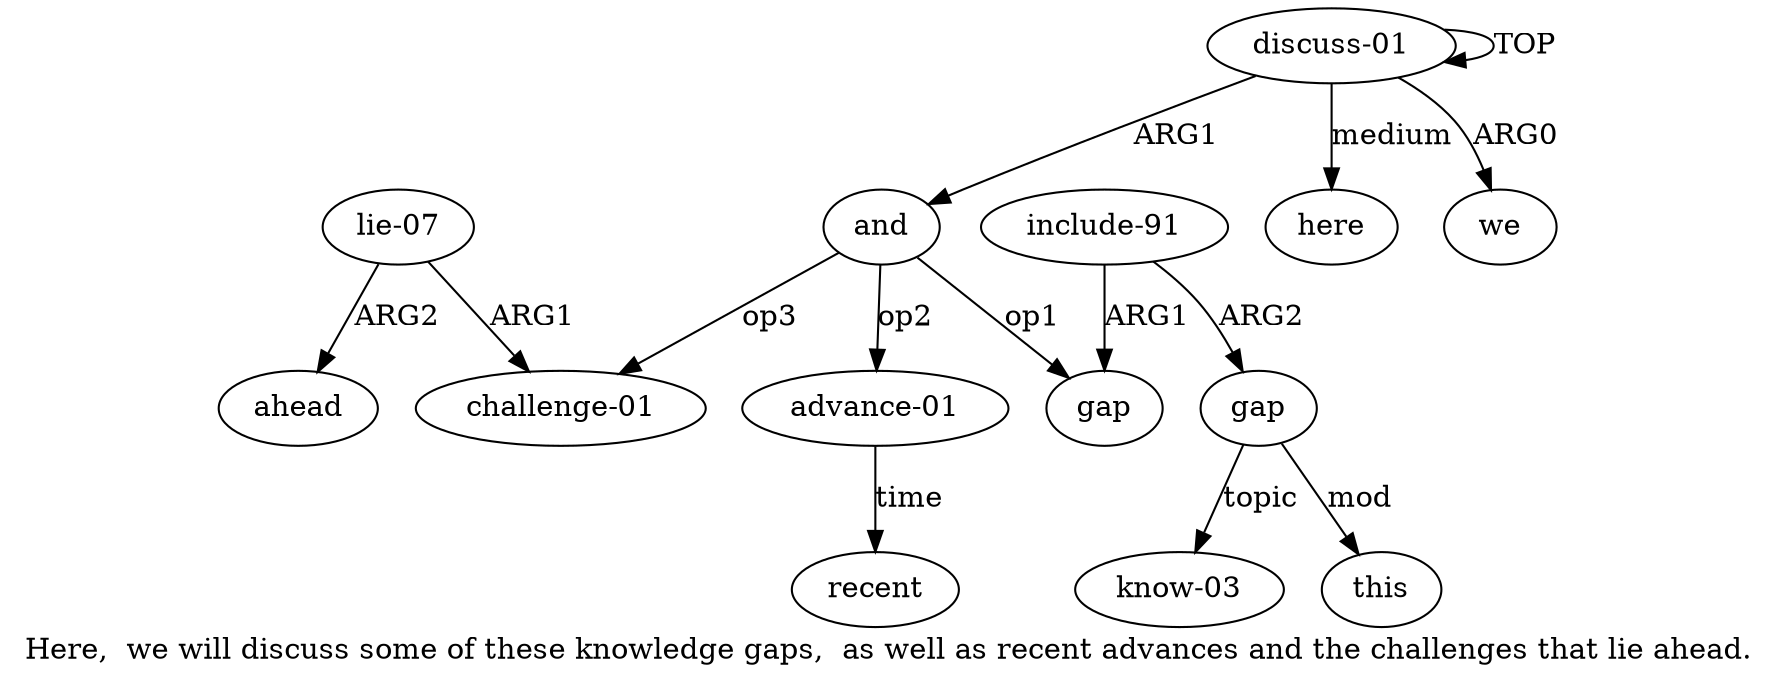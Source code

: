 digraph  {
	graph [label="Here,  we will discuss some of these knowledge gaps,  as well as recent advances and the challenges that lie ahead."];
	node [label="\N"];
	a11	 [color=black,
		gold_ind=11,
		gold_label="lie-07",
		label="lie-07",
		test_ind=11,
		test_label="lie-07"];
	a10	 [color=black,
		gold_ind=10,
		gold_label="challenge-01",
		label="challenge-01",
		test_ind=10,
		test_label="challenge-01"];
	a11 -> a10 [key=0,
	color=black,
	gold_label=ARG1,
	label=ARG1,
	test_label=ARG1];
a12 [color=black,
	gold_ind=12,
	gold_label=ahead,
	label=ahead,
	test_ind=12,
	test_label=ahead];
a11 -> a12 [key=0,
color=black,
gold_label=ARG2,
label=ARG2,
test_label=ARG2];
a13 [color=black,
gold_ind=13,
gold_label=here,
label=here,
test_ind=13,
test_label=here];
a1 [color=black,
gold_ind=1,
gold_label=we,
label=we,
test_ind=1,
test_label=we];
a0 [color=black,
gold_ind=0,
gold_label="discuss-01",
label="discuss-01",
test_ind=0,
test_label="discuss-01"];
a0 -> a13 [key=0,
color=black,
gold_label=medium,
label=medium,
test_label=medium];
a0 -> a1 [key=0,
color=black,
gold_label=ARG0,
label=ARG0,
test_label=ARG0];
a0 -> a0 [key=0,
color=black,
gold_label=TOP,
label=TOP,
test_label=TOP];
a2 [color=black,
gold_ind=2,
gold_label=and,
label=and,
test_ind=2,
test_label=and];
a0 -> a2 [key=0,
color=black,
gold_label=ARG1,
label=ARG1,
test_label=ARG1];
a3 [color=black,
gold_ind=3,
gold_label=gap,
label=gap,
test_ind=3,
test_label=gap];
a2 -> a10 [key=0,
color=black,
gold_label=op3,
label=op3,
test_label=op3];
a2 -> a3 [key=0,
color=black,
gold_label=op1,
label=op1,
test_label=op1];
a8 [color=black,
gold_ind=8,
gold_label="advance-01",
label="advance-01",
test_ind=8,
test_label="advance-01"];
a2 -> a8 [key=0,
color=black,
gold_label=op2,
label=op2,
test_label=op2];
a5 [color=black,
gold_ind=5,
gold_label=gap,
label=gap,
test_ind=5,
test_label=gap];
a7 [color=black,
gold_ind=7,
gold_label=this,
label=this,
test_ind=7,
test_label=this];
a5 -> a7 [key=0,
color=black,
gold_label=mod,
label=mod,
test_label=mod];
a6 [color=black,
gold_ind=6,
gold_label="know-03",
label="know-03",
test_ind=6,
test_label="know-03"];
a5 -> a6 [key=0,
color=black,
gold_label=topic,
label=topic,
test_label=topic];
a4 [color=black,
gold_ind=4,
gold_label="include-91",
label="include-91",
test_ind=4,
test_label="include-91"];
a4 -> a3 [key=0,
color=black,
gold_label=ARG1,
label=ARG1,
test_label=ARG1];
a4 -> a5 [key=0,
color=black,
gold_label=ARG2,
label=ARG2,
test_label=ARG2];
a9 [color=black,
gold_ind=9,
gold_label=recent,
label=recent,
test_ind=9,
test_label=recent];
a8 -> a9 [key=0,
color=black,
gold_label=time,
label=time,
test_label=time];
}
